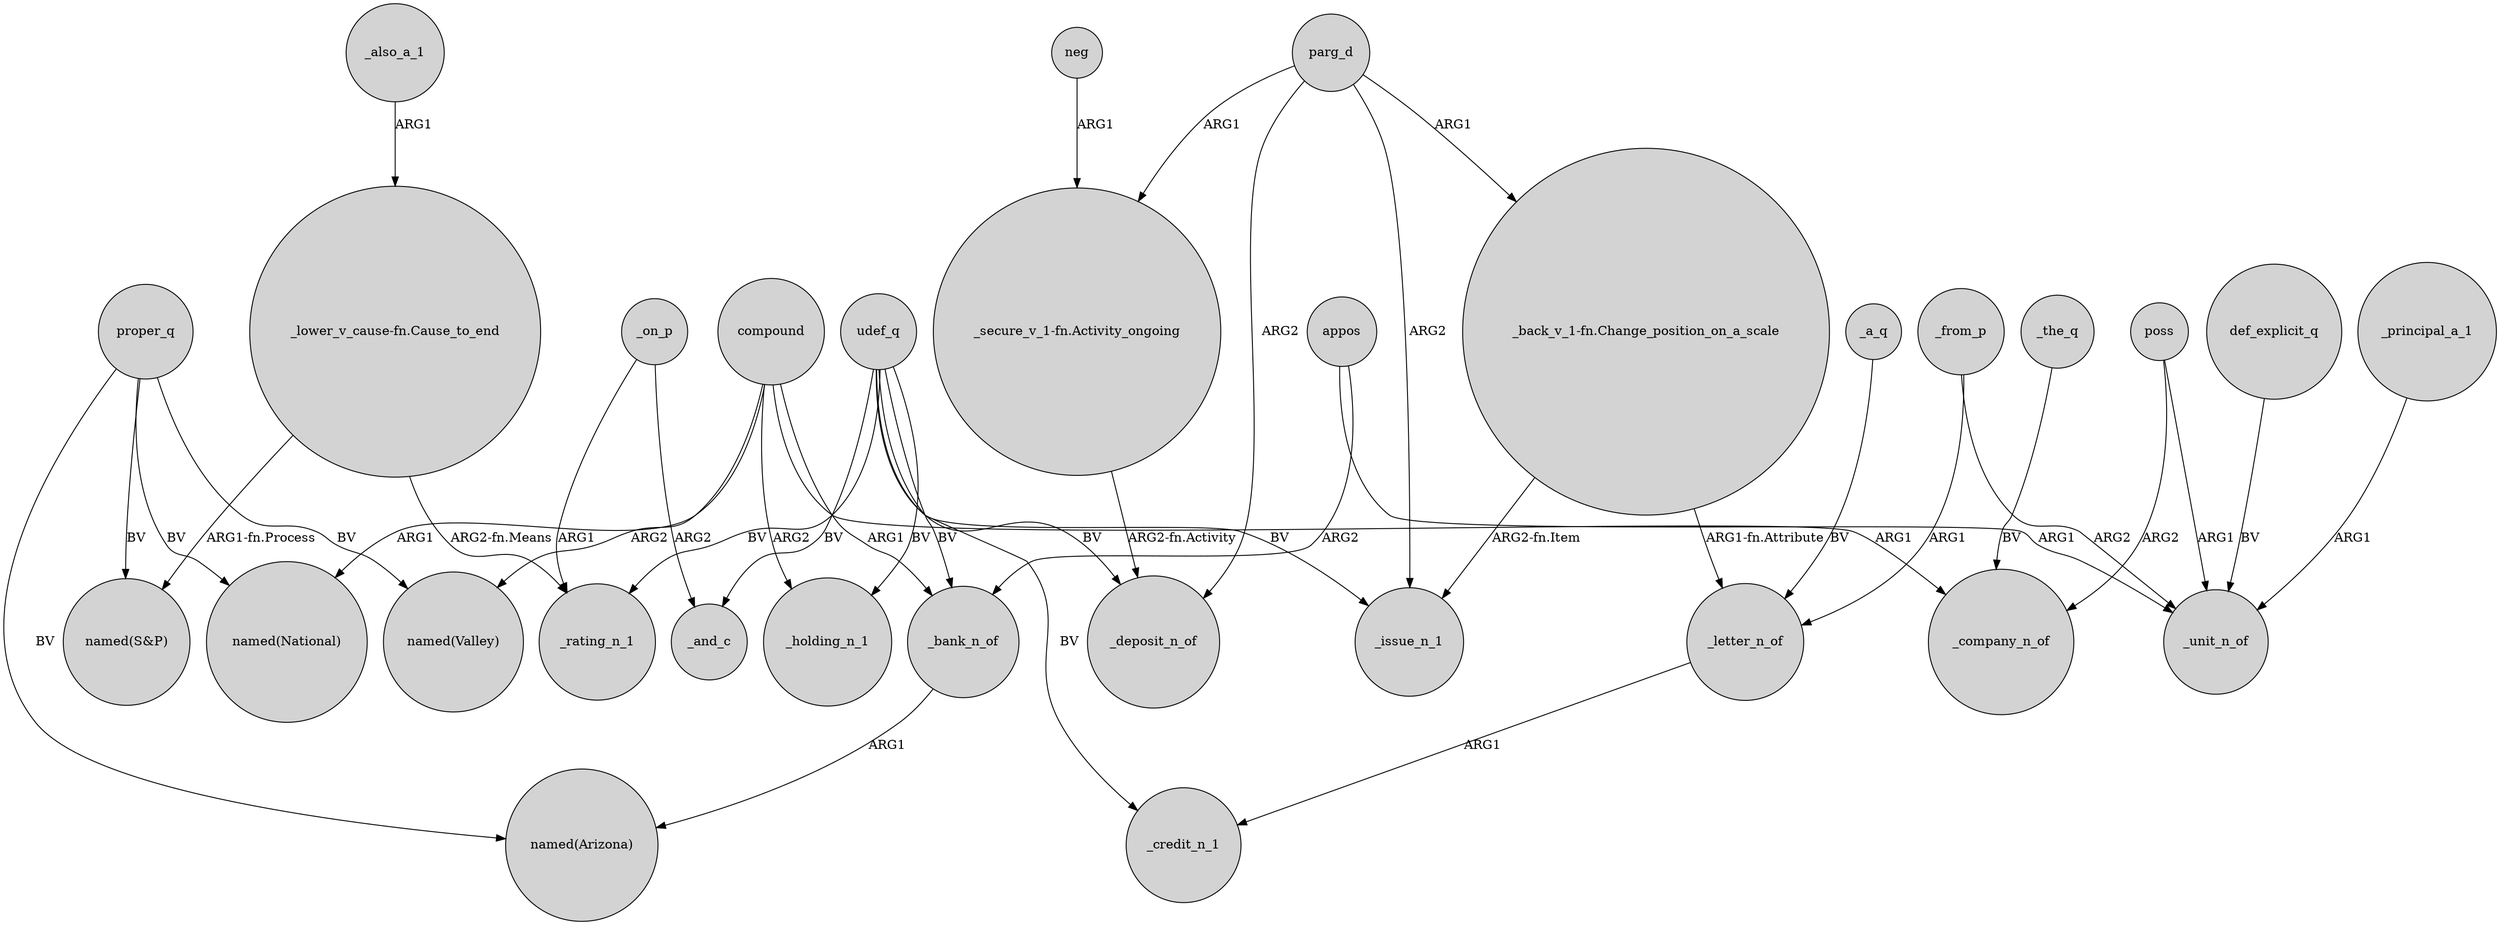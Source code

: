 digraph {
	node [shape=circle style=filled]
	proper_q -> "named(Valley)" [label=BV]
	compound -> "named(Valley)" [label=ARG2]
	_also_a_1 -> "_lower_v_cause-fn.Cause_to_end" [label=ARG1]
	appos -> _unit_n_of [label=ARG1]
	udef_q -> _rating_n_1 [label=BV]
	"_back_v_1-fn.Change_position_on_a_scale" -> _letter_n_of [label="ARG1-fn.Attribute"]
	parg_d -> "_secure_v_1-fn.Activity_ongoing" [label=ARG1]
	proper_q -> "named(Arizona)" [label=BV]
	_bank_n_of -> "named(Arizona)" [label=ARG1]
	neg -> "_secure_v_1-fn.Activity_ongoing" [label=ARG1]
	udef_q -> _holding_n_1 [label=BV]
	"_back_v_1-fn.Change_position_on_a_scale" -> _issue_n_1 [label="ARG2-fn.Item"]
	compound -> _bank_n_of [label=ARG1]
	parg_d -> _deposit_n_of [label=ARG2]
	udef_q -> _bank_n_of [label=BV]
	compound -> _company_n_of [label=ARG1]
	proper_q -> "named(S&P)" [label=BV]
	"_secure_v_1-fn.Activity_ongoing" -> _deposit_n_of [label="ARG2-fn.Activity"]
	"_lower_v_cause-fn.Cause_to_end" -> "named(S&P)" [label="ARG1-fn.Process"]
	udef_q -> _and_c [label=BV]
	_a_q -> _letter_n_of [label=BV]
	"_lower_v_cause-fn.Cause_to_end" -> _rating_n_1 [label="ARG2-fn.Means"]
	appos -> _bank_n_of [label=ARG2]
	_from_p -> _unit_n_of [label=ARG2]
	poss -> _company_n_of [label=ARG2]
	compound -> "named(National)" [label=ARG1]
	def_explicit_q -> _unit_n_of [label=BV]
	_on_p -> _and_c [label=ARG2]
	compound -> _holding_n_1 [label=ARG2]
	parg_d -> "_back_v_1-fn.Change_position_on_a_scale" [label=ARG1]
	udef_q -> _credit_n_1 [label=BV]
	_letter_n_of -> _credit_n_1 [label=ARG1]
	udef_q -> _issue_n_1 [label=BV]
	_from_p -> _letter_n_of [label=ARG1]
	parg_d -> _issue_n_1 [label=ARG2]
	poss -> _unit_n_of [label=ARG1]
	proper_q -> "named(National)" [label=BV]
	_the_q -> _company_n_of [label=BV]
	udef_q -> _deposit_n_of [label=BV]
	_principal_a_1 -> _unit_n_of [label=ARG1]
	_on_p -> _rating_n_1 [label=ARG1]
}
